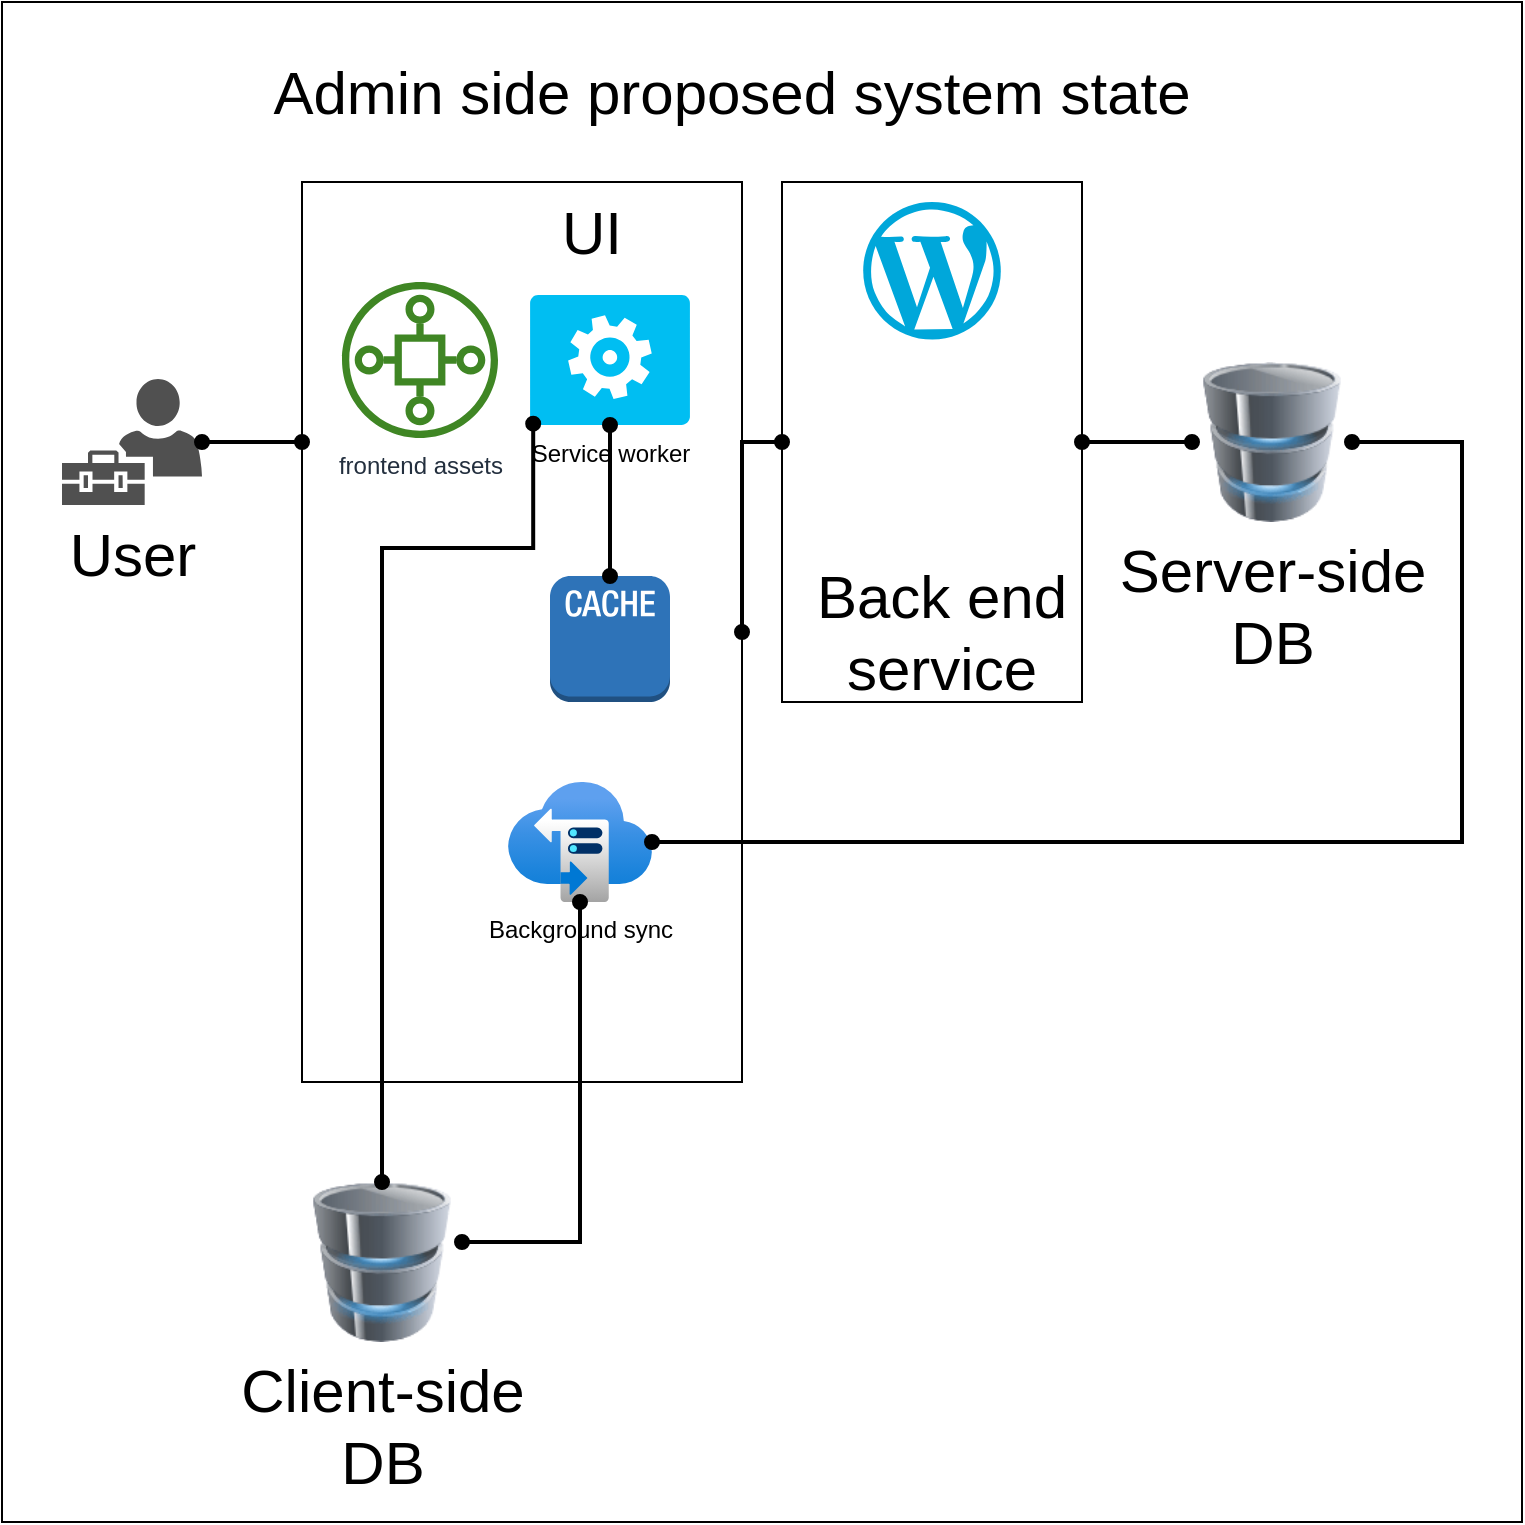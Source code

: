 <mxfile version="20.2.2" type="github">
  <diagram id="cR9EuCwvaOqZ7IE8_LmC" name="Page-1">
    <mxGraphModel dx="1374" dy="1859" grid="1" gridSize="10" guides="1" tooltips="1" connect="1" arrows="1" fold="1" page="1" pageScale="1" pageWidth="850" pageHeight="1100" math="0" shadow="0">
      <root>
        <mxCell id="0" />
        <mxCell id="1" parent="0" />
        <mxCell id="axV2dNaei7y7_R_Oujo1-1" value="" style="rounded=0;whiteSpace=wrap;html=1;fontSize=30;" vertex="1" parent="1">
          <mxGeometry x="60" y="-10" width="760" height="760" as="geometry" />
        </mxCell>
        <mxCell id="axV2dNaei7y7_R_Oujo1-2" value="&lt;div align=&quot;center&quot;&gt;&lt;br&gt;&lt;/div&gt;" style="rounded=0;whiteSpace=wrap;html=1;fontSize=30;align=center;" vertex="1" parent="1">
          <mxGeometry x="210" y="80" width="220" height="450" as="geometry" />
        </mxCell>
        <mxCell id="axV2dNaei7y7_R_Oujo1-5" value="" style="rounded=0;whiteSpace=wrap;html=1;fontSize=30;" vertex="1" parent="1">
          <mxGeometry x="450" y="80" width="150" height="260" as="geometry" />
        </mxCell>
        <mxCell id="axV2dNaei7y7_R_Oujo1-6" value="&lt;div style=&quot;font-size: 30px;&quot;&gt;&lt;font style=&quot;font-size: 30px;&quot;&gt;Server-side&lt;/font&gt;&lt;/div&gt;&lt;div style=&quot;font-size: 30px;&quot;&gt;&lt;font style=&quot;font-size: 30px;&quot;&gt;DB&lt;/font&gt;&lt;/div&gt;" style="image;html=1;image=img/lib/clip_art/computers/Database_128x128.png;fontSize=40;labelPosition=center;verticalLabelPosition=bottom;align=center;verticalAlign=top;" vertex="1" parent="1">
          <mxGeometry x="655" y="170" width="80" height="80" as="geometry" />
        </mxCell>
        <mxCell id="axV2dNaei7y7_R_Oujo1-7" value="" style="dashed=0;outlineConnect=0;html=1;align=center;labelPosition=center;verticalLabelPosition=bottom;verticalAlign=top;shape=mxgraph.weblogos.wordpress_2;fillColor=#00A7DA;strokeColor=none;fontSize=40;" vertex="1" parent="1">
          <mxGeometry x="490.6" y="90" width="68.8" height="68.8" as="geometry" />
        </mxCell>
        <mxCell id="axV2dNaei7y7_R_Oujo1-8" value="" style="shape=image;html=1;verticalAlign=top;verticalLabelPosition=bottom;labelBackgroundColor=#ffffff;imageAspect=0;aspect=fixed;image=https://cdn3.iconfinder.com/data/icons/essential-pack/32/57-File_Format-Php-128.png;fontSize=40;" vertex="1" parent="1">
          <mxGeometry x="485" y="170" width="80" height="80" as="geometry" />
        </mxCell>
        <mxCell id="axV2dNaei7y7_R_Oujo1-9" value="Back end service" style="text;html=1;strokeColor=none;fillColor=none;align=center;verticalAlign=middle;whiteSpace=wrap;rounded=0;fontSize=30;" vertex="1" parent="1">
          <mxGeometry x="450" y="290" width="160" height="30" as="geometry" />
        </mxCell>
        <mxCell id="axV2dNaei7y7_R_Oujo1-11" value="User" style="sketch=0;pointerEvents=1;shadow=0;dashed=0;html=1;strokeColor=none;labelPosition=center;verticalLabelPosition=bottom;verticalAlign=top;align=center;fillColor=#505050;shape=mxgraph.mscae.intune.user_management;fontSize=30;" vertex="1" parent="1">
          <mxGeometry x="90" y="178.5" width="70" height="63" as="geometry" />
        </mxCell>
        <mxCell id="axV2dNaei7y7_R_Oujo1-12" value="Admin side proposed system state" style="text;html=1;strokeColor=none;fillColor=none;align=center;verticalAlign=middle;whiteSpace=wrap;rounded=0;fontSize=30;" vertex="1" parent="1">
          <mxGeometry x="175" y="20" width="500" height="30" as="geometry" />
        </mxCell>
        <mxCell id="axV2dNaei7y7_R_Oujo1-13" value="Service worker" style="verticalLabelPosition=bottom;html=1;verticalAlign=top;align=center;strokeColor=none;fillColor=#00BEF2;shape=mxgraph.azure.worker_role;" vertex="1" parent="1">
          <mxGeometry x="324" y="136.5" width="80" height="65" as="geometry" />
        </mxCell>
        <mxCell id="axV2dNaei7y7_R_Oujo1-14" value="&lt;div style=&quot;font-size: 30px;&quot;&gt;&lt;font style=&quot;font-size: 30px;&quot;&gt;Client-side&lt;/font&gt;&lt;/div&gt;&lt;div style=&quot;font-size: 30px;&quot;&gt;&lt;font style=&quot;font-size: 30px;&quot;&gt;DB&lt;/font&gt;&lt;/div&gt;" style="image;html=1;image=img/lib/clip_art/computers/Database_128x128.png;fontSize=40;labelPosition=center;verticalLabelPosition=bottom;align=center;verticalAlign=top;" vertex="1" parent="1">
          <mxGeometry x="210" y="580" width="80" height="80" as="geometry" />
        </mxCell>
        <mxCell id="axV2dNaei7y7_R_Oujo1-18" style="edgeStyle=orthogonalEdgeStyle;rounded=0;orthogonalLoop=1;jettySize=auto;html=1;exitX=0;exitY=0.5;exitDx=0;exitDy=0;entryX=1;entryY=0.5;entryDx=0;entryDy=0;strokeWidth=2;endArrow=oval;endFill=1;startArrow=oval;startFill=1;" edge="1" parent="1" source="axV2dNaei7y7_R_Oujo1-5" target="axV2dNaei7y7_R_Oujo1-2">
          <mxGeometry relative="1" as="geometry" />
        </mxCell>
        <mxCell id="axV2dNaei7y7_R_Oujo1-3" style="edgeStyle=orthogonalEdgeStyle;rounded=0;orthogonalLoop=1;jettySize=auto;html=1;entryX=0;entryY=0.5;entryDx=0;entryDy=0;fontSize=30;endArrow=oval;endFill=1;strokeWidth=2;startArrow=oval;startFill=1;" edge="1" parent="1" source="axV2dNaei7y7_R_Oujo1-5" target="axV2dNaei7y7_R_Oujo1-6">
          <mxGeometry relative="1" as="geometry" />
        </mxCell>
        <mxCell id="axV2dNaei7y7_R_Oujo1-10" style="edgeStyle=orthogonalEdgeStyle;rounded=0;orthogonalLoop=1;jettySize=auto;html=1;fontSize=30;endArrow=oval;endFill=1;strokeWidth=2;startArrow=oval;startFill=1;" edge="1" parent="1" source="axV2dNaei7y7_R_Oujo1-11">
          <mxGeometry relative="1" as="geometry">
            <mxPoint x="210" y="210" as="targetPoint" />
          </mxGeometry>
        </mxCell>
        <mxCell id="axV2dNaei7y7_R_Oujo1-17" style="edgeStyle=orthogonalEdgeStyle;rounded=0;orthogonalLoop=1;jettySize=auto;html=1;entryX=0.5;entryY=0;entryDx=0;entryDy=0;strokeWidth=2;exitX=0.02;exitY=0.99;exitDx=0;exitDy=0;exitPerimeter=0;endArrow=oval;endFill=1;startArrow=oval;startFill=1;" edge="1" parent="1" source="axV2dNaei7y7_R_Oujo1-13" target="axV2dNaei7y7_R_Oujo1-14">
          <mxGeometry relative="1" as="geometry">
            <Array as="points">
              <mxPoint x="326" y="263" />
              <mxPoint x="250" y="263" />
            </Array>
          </mxGeometry>
        </mxCell>
        <mxCell id="axV2dNaei7y7_R_Oujo1-19" value="&lt;font style=&quot;font-size: 30px;&quot;&gt;UI&lt;/font&gt;" style="text;html=1;strokeColor=none;fillColor=none;align=center;verticalAlign=middle;whiteSpace=wrap;rounded=0;" vertex="1" parent="1">
          <mxGeometry x="325" y="90" width="60" height="30" as="geometry" />
        </mxCell>
        <mxCell id="axV2dNaei7y7_R_Oujo1-20" value="Background sync" style="aspect=fixed;html=1;points=[];align=center;image;fontSize=12;image=img/lib/azure2/storage/Storage_Sync_Services.svg;" vertex="1" parent="1">
          <mxGeometry x="313" y="380" width="72" height="60" as="geometry" />
        </mxCell>
        <mxCell id="axV2dNaei7y7_R_Oujo1-21" value="frontend assets" style="sketch=0;outlineConnect=0;fontColor=#232F3E;gradientColor=none;fillColor=#3F8624;strokeColor=none;dashed=0;verticalLabelPosition=bottom;verticalAlign=top;align=center;html=1;fontSize=12;fontStyle=0;aspect=fixed;pointerEvents=1;shape=mxgraph.aws4.iot_sitewise_asset_model;" vertex="1" parent="1">
          <mxGeometry x="230" y="130" width="78" height="78" as="geometry" />
        </mxCell>
        <mxCell id="axV2dNaei7y7_R_Oujo1-22" style="edgeStyle=orthogonalEdgeStyle;rounded=0;orthogonalLoop=1;jettySize=auto;html=1;fontSize=30;startArrow=oval;startFill=1;endArrow=oval;endFill=1;strokeWidth=2;" edge="1" parent="1" source="axV2dNaei7y7_R_Oujo1-20" target="axV2dNaei7y7_R_Oujo1-14">
          <mxGeometry relative="1" as="geometry">
            <mxPoint x="290" y="620" as="targetPoint" />
            <Array as="points">
              <mxPoint x="349" y="610" />
            </Array>
          </mxGeometry>
        </mxCell>
        <mxCell id="axV2dNaei7y7_R_Oujo1-23" style="edgeStyle=orthogonalEdgeStyle;rounded=0;orthogonalLoop=1;jettySize=auto;html=1;entryX=1;entryY=0.5;entryDx=0;entryDy=0;fontSize=30;startArrow=oval;startFill=1;endArrow=oval;endFill=1;strokeWidth=2;" edge="1" parent="1" source="axV2dNaei7y7_R_Oujo1-20" target="axV2dNaei7y7_R_Oujo1-6">
          <mxGeometry relative="1" as="geometry">
            <Array as="points">
              <mxPoint x="790" y="410" />
              <mxPoint x="790" y="210" />
            </Array>
          </mxGeometry>
        </mxCell>
        <mxCell id="axV2dNaei7y7_R_Oujo1-24" value="" style="outlineConnect=0;dashed=0;verticalLabelPosition=bottom;verticalAlign=top;align=center;html=1;shape=mxgraph.aws3.cache_node;fillColor=#2E73B8;gradientColor=none;fontSize=30;" vertex="1" parent="1">
          <mxGeometry x="334" y="277" width="60" height="63" as="geometry" />
        </mxCell>
        <mxCell id="axV2dNaei7y7_R_Oujo1-25" style="edgeStyle=orthogonalEdgeStyle;rounded=0;orthogonalLoop=1;jettySize=auto;html=1;fontSize=30;startArrow=oval;startFill=1;endArrow=oval;endFill=1;strokeWidth=2;" edge="1" parent="1" source="axV2dNaei7y7_R_Oujo1-13" target="axV2dNaei7y7_R_Oujo1-24">
          <mxGeometry relative="1" as="geometry" />
        </mxCell>
      </root>
    </mxGraphModel>
  </diagram>
</mxfile>
